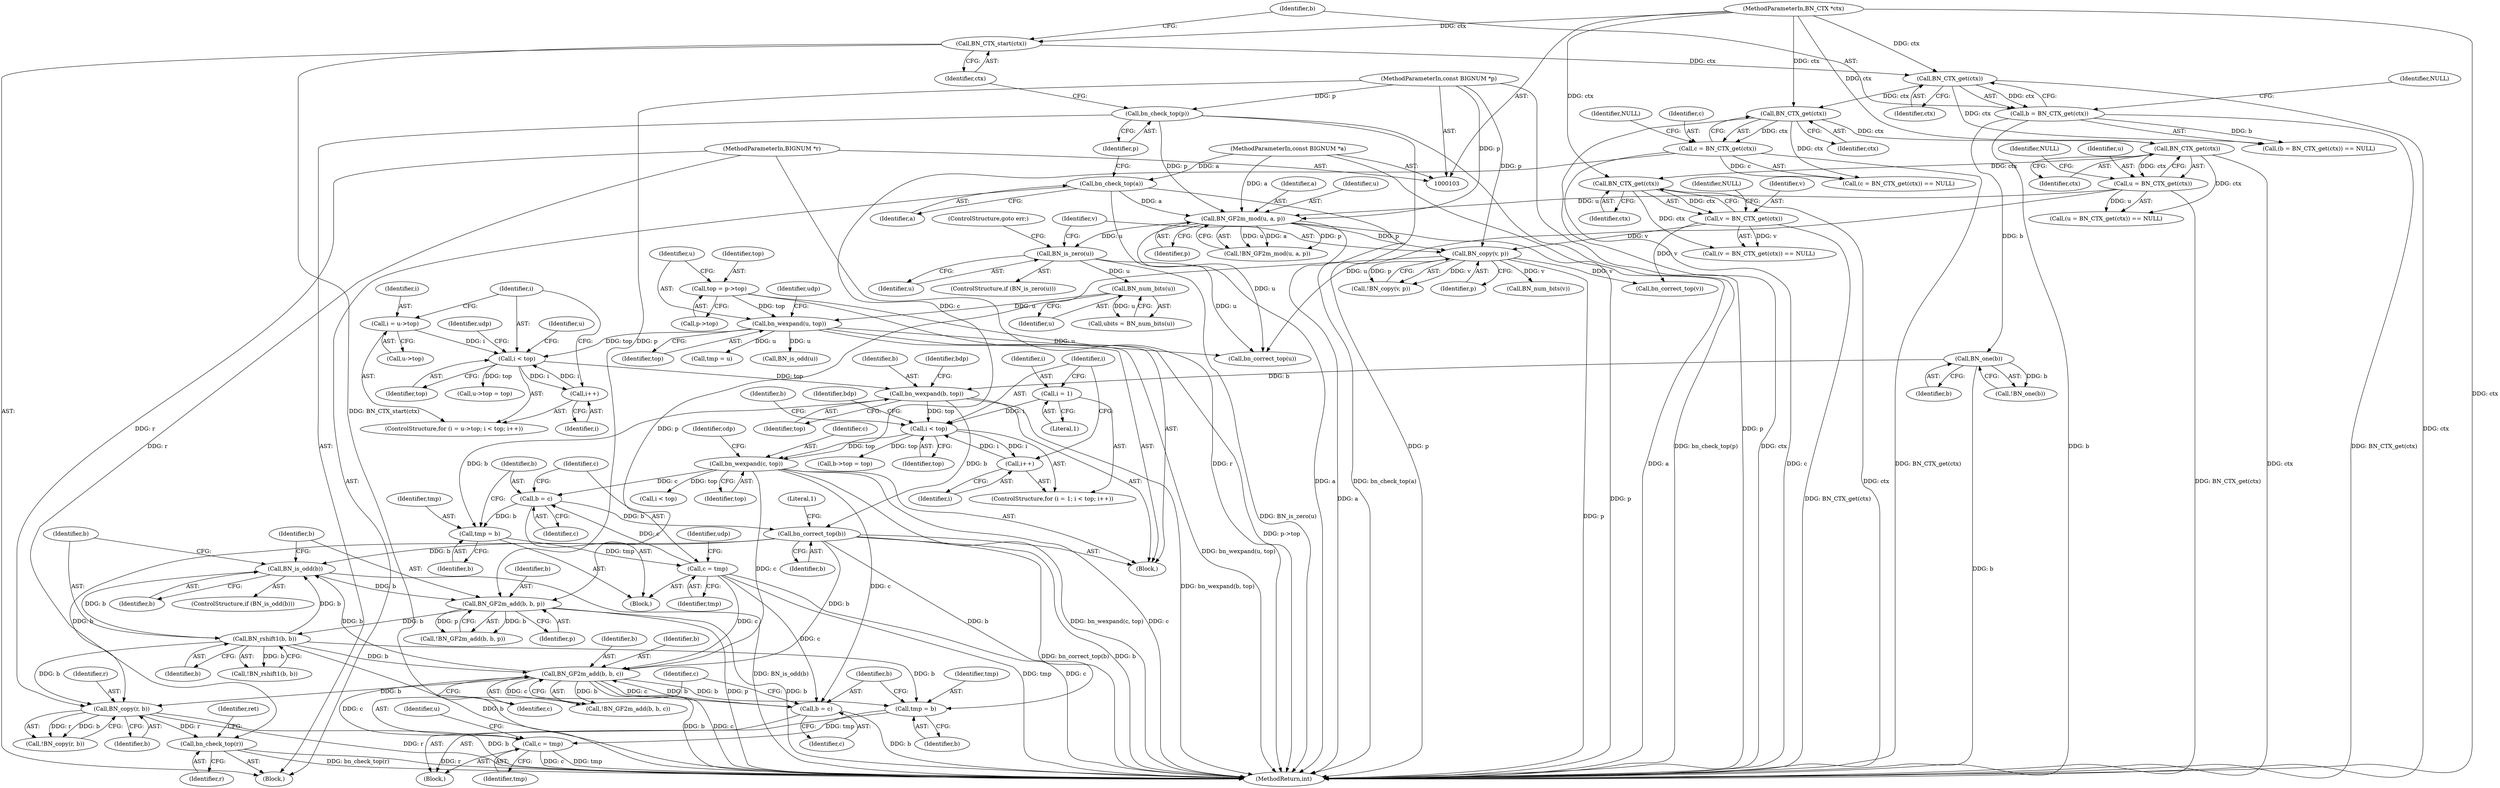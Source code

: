 digraph "1_openssl_4924b37ee01f71ae19c94a8934b80eeb2f677932@pointer" {
"1000641" [label="(Call,bn_check_top(r))"];
"1000637" [label="(Call,BN_copy(r, b))"];
"1000104" [label="(MethodParameterIn,BIGNUM *r)"];
"1000587" [label="(Call,BN_rshift1(b, b))"];
"1000580" [label="(Call,BN_GF2m_add(b, b, p))"];
"1000575" [label="(Call,BN_is_odd(b))"];
"1000630" [label="(Call,BN_GF2m_add(b, b, c))"];
"1000554" [label="(Call,bn_correct_top(b))"];
"1000239" [label="(Call,bn_wexpand(b, top))"];
"1000184" [label="(Call,BN_one(b))"];
"1000135" [label="(Call,b = BN_CTX_get(ctx))"];
"1000137" [label="(Call,BN_CTX_get(ctx))"];
"1000131" [label="(Call,BN_CTX_start(ctx))"];
"1000107" [label="(MethodParameterIn,BN_CTX *ctx)"];
"1000224" [label="(Call,i < top)"];
"1000227" [label="(Call,i++)"];
"1000219" [label="(Call,i = u->top)"];
"1000210" [label="(Call,bn_wexpand(u, top))"];
"1000193" [label="(Call,BN_num_bits(u))"];
"1000173" [label="(Call,BN_is_zero(u))"];
"1000167" [label="(Call,BN_GF2m_mod(u, a, p))"];
"1000151" [label="(Call,u = BN_CTX_get(ctx))"];
"1000153" [label="(Call,BN_CTX_get(ctx))"];
"1000145" [label="(Call,BN_CTX_get(ctx))"];
"1000127" [label="(Call,bn_check_top(a))"];
"1000105" [label="(MethodParameterIn,const BIGNUM *a)"];
"1000129" [label="(Call,bn_check_top(p))"];
"1000106" [label="(MethodParameterIn,const BIGNUM *p)"];
"1000201" [label="(Call,top = p->top)"];
"1000474" [label="(Call,b = c)"];
"1000271" [label="(Call,bn_wexpand(c, top))"];
"1000143" [label="(Call,c = BN_CTX_get(ctx))"];
"1000256" [label="(Call,i < top)"];
"1000259" [label="(Call,i++)"];
"1000253" [label="(Call,i = 1)"];
"1000477" [label="(Call,c = tmp)"];
"1000471" [label="(Call,tmp = b)"];
"1000615" [label="(Call,b = c)"];
"1000618" [label="(Call,c = tmp)"];
"1000612" [label="(Call,tmp = b)"];
"1000178" [label="(Call,BN_copy(v, p))"];
"1000159" [label="(Call,v = BN_CTX_get(ctx))"];
"1000161" [label="(Call,BN_CTX_get(ctx))"];
"1000135" [label="(Call,b = BN_CTX_get(ctx))"];
"1000624" [label="(Identifier,u)"];
"1000219" [label="(Call,i = u->top)"];
"1000263" [label="(Identifier,bdp)"];
"1000612" [label="(Call,tmp = b)"];
"1000150" [label="(Call,(u = BN_CTX_get(ctx)) == NULL)"];
"1000644" [label="(Identifier,ret)"];
"1000272" [label="(Identifier,c)"];
"1000191" [label="(Call,ubits = BN_num_bits(u))"];
"1000478" [label="(Identifier,c)"];
"1000163" [label="(Identifier,NULL)"];
"1000655" [label="(MethodReturn,int)"];
"1000161" [label="(Call,BN_CTX_get(ctx))"];
"1000257" [label="(Identifier,i)"];
"1000639" [label="(Identifier,b)"];
"1000618" [label="(Call,c = tmp)"];
"1000266" [label="(Call,b->top = top)"];
"1000179" [label="(Identifier,v)"];
"1000107" [label="(MethodParameterIn,BN_CTX *ctx)"];
"1000143" [label="(Call,c = BN_CTX_get(ctx))"];
"1000473" [label="(Identifier,b)"];
"1000275" [label="(Identifier,cdp)"];
"1000154" [label="(Identifier,ctx)"];
"1000254" [label="(Identifier,i)"];
"1000134" [label="(Call,(b = BN_CTX_get(ctx)) == NULL)"];
"1000471" [label="(Call,tmp = b)"];
"1000576" [label="(Identifier,b)"];
"1000239" [label="(Call,bn_wexpand(b, top))"];
"1000614" [label="(Identifier,b)"];
"1000172" [label="(ControlStructure,if (BN_is_zero(u)))"];
"1000582" [label="(Identifier,b)"];
"1000587" [label="(Call,BN_rshift1(b, b))"];
"1000147" [label="(Identifier,NULL)"];
"1000183" [label="(Call,!BN_one(b))"];
"1000212" [label="(Identifier,top)"];
"1000479" [label="(Identifier,tmp)"];
"1000228" [label="(Identifier,i)"];
"1000580" [label="(Call,BN_GF2m_add(b, b, p))"];
"1000185" [label="(Identifier,b)"];
"1000166" [label="(Call,!BN_GF2m_mod(u, a, p))"];
"1000613" [label="(Identifier,tmp)"];
"1000104" [label="(MethodParameterIn,BIGNUM *r)"];
"1000243" [label="(Identifier,bdp)"];
"1000475" [label="(Identifier,b)"];
"1000142" [label="(Call,(c = BN_CTX_get(ctx)) == NULL)"];
"1000127" [label="(Call,bn_check_top(a))"];
"1000132" [label="(Identifier,ctx)"];
"1000636" [label="(Call,!BN_copy(r, b))"];
"1000177" [label="(Call,!BN_copy(v, p))"];
"1000620" [label="(Identifier,tmp)"];
"1000211" [label="(Identifier,u)"];
"1000203" [label="(Call,p->top)"];
"1000555" [label="(Identifier,b)"];
"1000170" [label="(Identifier,p)"];
"1000236" [label="(Identifier,u)"];
"1000574" [label="(ControlStructure,if (BN_is_odd(b)))"];
"1000283" [label="(Call,i < top)"];
"1000167" [label="(Call,BN_GF2m_mod(u, a, p))"];
"1000131" [label="(Call,BN_CTX_start(ctx))"];
"1000174" [label="(Identifier,u)"];
"1000617" [label="(Identifier,c)"];
"1000260" [label="(Identifier,i)"];
"1000184" [label="(Call,BN_one(b))"];
"1000588" [label="(Identifier,b)"];
"1000575" [label="(Call,BN_is_odd(b))"];
"1000151" [label="(Call,u = BN_CTX_get(ctx))"];
"1000452" [label="(Block,)"];
"1000259" [label="(Call,i++)"];
"1000557" [label="(Literal,1)"];
"1000139" [label="(Identifier,NULL)"];
"1000221" [label="(Call,u->top)"];
"1000231" [label="(Identifier,udp)"];
"1000474" [label="(Call,b = c)"];
"1000579" [label="(Call,!BN_GF2m_add(b, b, p))"];
"1000160" [label="(Identifier,v)"];
"1000630" [label="(Call,BN_GF2m_add(b, b, c))"];
"1000240" [label="(Identifier,b)"];
"1000268" [label="(Identifier,b)"];
"1000224" [label="(Call,i < top)"];
"1000589" [label="(Identifier,b)"];
"1000138" [label="(Identifier,ctx)"];
"1000129" [label="(Call,bn_check_top(p))"];
"1000128" [label="(Identifier,a)"];
"1000158" [label="(Call,(v = BN_CTX_get(ctx)) == NULL)"];
"1000615" [label="(Call,b = c)"];
"1000225" [label="(Identifier,i)"];
"1000201" [label="(Call,top = p->top)"];
"1000481" [label="(Identifier,udp)"];
"1000619" [label="(Identifier,c)"];
"1000130" [label="(Identifier,p)"];
"1000169" [label="(Identifier,a)"];
"1000641" [label="(Call,bn_check_top(r))"];
"1000642" [label="(Identifier,r)"];
"1000256" [label="(Call,i < top)"];
"1000136" [label="(Identifier,b)"];
"1000168" [label="(Identifier,u)"];
"1000648" [label="(Call,bn_correct_top(u))"];
"1000188" [label="(Block,)"];
"1000472" [label="(Identifier,tmp)"];
"1000159" [label="(Call,v = BN_CTX_get(ctx))"];
"1000583" [label="(Identifier,p)"];
"1000650" [label="(Call,bn_correct_top(v))"];
"1000477" [label="(Call,c = tmp)"];
"1000633" [label="(Identifier,c)"];
"1000220" [label="(Identifier,i)"];
"1000153" [label="(Call,BN_CTX_get(ctx))"];
"1000218" [label="(ControlStructure,for (i = u->top; i < top; i++))"];
"1000581" [label="(Identifier,b)"];
"1000180" [label="(Identifier,p)"];
"1000253" [label="(Call,i = 1)"];
"1000638" [label="(Identifier,r)"];
"1000586" [label="(Call,!BN_rshift1(b, b))"];
"1000144" [label="(Identifier,c)"];
"1000137" [label="(Call,BN_CTX_get(ctx))"];
"1000234" [label="(Call,u->top = top)"];
"1000476" [label="(Identifier,c)"];
"1000202" [label="(Identifier,top)"];
"1000198" [label="(Call,BN_num_bits(v))"];
"1000273" [label="(Identifier,top)"];
"1000146" [label="(Identifier,ctx)"];
"1000175" [label="(ControlStructure,goto err;)"];
"1000554" [label="(Call,bn_correct_top(b))"];
"1000162" [label="(Identifier,ctx)"];
"1000155" [label="(Identifier,NULL)"];
"1000194" [label="(Identifier,u)"];
"1000108" [label="(Block,)"];
"1000271" [label="(Call,bn_wexpand(c, top))"];
"1000214" [label="(Identifier,udp)"];
"1000616" [label="(Identifier,b)"];
"1000602" [label="(Block,)"];
"1000210" [label="(Call,bn_wexpand(u, top))"];
"1000258" [label="(Identifier,top)"];
"1000178" [label="(Call,BN_copy(v, p))"];
"1000632" [label="(Identifier,b)"];
"1000631" [label="(Identifier,b)"];
"1000462" [label="(Call,tmp = u)"];
"1000173" [label="(Call,BN_is_zero(u))"];
"1000241" [label="(Identifier,top)"];
"1000637" [label="(Call,BN_copy(r, b))"];
"1000227" [label="(Call,i++)"];
"1000145" [label="(Call,BN_CTX_get(ctx))"];
"1000193" [label="(Call,BN_num_bits(u))"];
"1000105" [label="(MethodParameterIn,const BIGNUM *a)"];
"1000561" [label="(Call,BN_is_odd(u))"];
"1000152" [label="(Identifier,u)"];
"1000252" [label="(ControlStructure,for (i = 1; i < top; i++))"];
"1000106" [label="(MethodParameterIn,const BIGNUM *p)"];
"1000226" [label="(Identifier,top)"];
"1000629" [label="(Call,!BN_GF2m_add(b, b, c))"];
"1000255" [label="(Literal,1)"];
"1000641" -> "1000108"  [label="AST: "];
"1000641" -> "1000642"  [label="CFG: "];
"1000642" -> "1000641"  [label="AST: "];
"1000644" -> "1000641"  [label="CFG: "];
"1000641" -> "1000655"  [label="DDG: bn_check_top(r)"];
"1000641" -> "1000655"  [label="DDG: r"];
"1000637" -> "1000641"  [label="DDG: r"];
"1000104" -> "1000641"  [label="DDG: r"];
"1000637" -> "1000636"  [label="AST: "];
"1000637" -> "1000639"  [label="CFG: "];
"1000638" -> "1000637"  [label="AST: "];
"1000639" -> "1000637"  [label="AST: "];
"1000636" -> "1000637"  [label="CFG: "];
"1000637" -> "1000655"  [label="DDG: r"];
"1000637" -> "1000655"  [label="DDG: b"];
"1000637" -> "1000636"  [label="DDG: r"];
"1000637" -> "1000636"  [label="DDG: b"];
"1000104" -> "1000637"  [label="DDG: r"];
"1000587" -> "1000637"  [label="DDG: b"];
"1000630" -> "1000637"  [label="DDG: b"];
"1000554" -> "1000637"  [label="DDG: b"];
"1000104" -> "1000103"  [label="AST: "];
"1000104" -> "1000655"  [label="DDG: r"];
"1000587" -> "1000586"  [label="AST: "];
"1000587" -> "1000589"  [label="CFG: "];
"1000588" -> "1000587"  [label="AST: "];
"1000589" -> "1000587"  [label="AST: "];
"1000586" -> "1000587"  [label="CFG: "];
"1000587" -> "1000655"  [label="DDG: b"];
"1000587" -> "1000575"  [label="DDG: b"];
"1000587" -> "1000586"  [label="DDG: b"];
"1000580" -> "1000587"  [label="DDG: b"];
"1000575" -> "1000587"  [label="DDG: b"];
"1000587" -> "1000612"  [label="DDG: b"];
"1000587" -> "1000630"  [label="DDG: b"];
"1000580" -> "1000579"  [label="AST: "];
"1000580" -> "1000583"  [label="CFG: "];
"1000581" -> "1000580"  [label="AST: "];
"1000582" -> "1000580"  [label="AST: "];
"1000583" -> "1000580"  [label="AST: "];
"1000579" -> "1000580"  [label="CFG: "];
"1000580" -> "1000655"  [label="DDG: p"];
"1000580" -> "1000655"  [label="DDG: b"];
"1000580" -> "1000579"  [label="DDG: b"];
"1000580" -> "1000579"  [label="DDG: p"];
"1000575" -> "1000580"  [label="DDG: b"];
"1000178" -> "1000580"  [label="DDG: p"];
"1000106" -> "1000580"  [label="DDG: p"];
"1000575" -> "1000574"  [label="AST: "];
"1000575" -> "1000576"  [label="CFG: "];
"1000576" -> "1000575"  [label="AST: "];
"1000581" -> "1000575"  [label="CFG: "];
"1000588" -> "1000575"  [label="CFG: "];
"1000575" -> "1000655"  [label="DDG: BN_is_odd(b)"];
"1000630" -> "1000575"  [label="DDG: b"];
"1000554" -> "1000575"  [label="DDG: b"];
"1000630" -> "1000629"  [label="AST: "];
"1000630" -> "1000633"  [label="CFG: "];
"1000631" -> "1000630"  [label="AST: "];
"1000632" -> "1000630"  [label="AST: "];
"1000633" -> "1000630"  [label="AST: "];
"1000629" -> "1000630"  [label="CFG: "];
"1000630" -> "1000655"  [label="DDG: b"];
"1000630" -> "1000655"  [label="DDG: c"];
"1000630" -> "1000612"  [label="DDG: b"];
"1000630" -> "1000615"  [label="DDG: c"];
"1000630" -> "1000629"  [label="DDG: b"];
"1000630" -> "1000629"  [label="DDG: c"];
"1000554" -> "1000630"  [label="DDG: b"];
"1000615" -> "1000630"  [label="DDG: b"];
"1000618" -> "1000630"  [label="DDG: c"];
"1000271" -> "1000630"  [label="DDG: c"];
"1000477" -> "1000630"  [label="DDG: c"];
"1000554" -> "1000188"  [label="AST: "];
"1000554" -> "1000555"  [label="CFG: "];
"1000555" -> "1000554"  [label="AST: "];
"1000557" -> "1000554"  [label="CFG: "];
"1000554" -> "1000655"  [label="DDG: bn_correct_top(b)"];
"1000554" -> "1000655"  [label="DDG: b"];
"1000239" -> "1000554"  [label="DDG: b"];
"1000474" -> "1000554"  [label="DDG: b"];
"1000554" -> "1000612"  [label="DDG: b"];
"1000239" -> "1000188"  [label="AST: "];
"1000239" -> "1000241"  [label="CFG: "];
"1000240" -> "1000239"  [label="AST: "];
"1000241" -> "1000239"  [label="AST: "];
"1000243" -> "1000239"  [label="CFG: "];
"1000239" -> "1000655"  [label="DDG: bn_wexpand(b, top)"];
"1000184" -> "1000239"  [label="DDG: b"];
"1000224" -> "1000239"  [label="DDG: top"];
"1000239" -> "1000256"  [label="DDG: top"];
"1000239" -> "1000471"  [label="DDG: b"];
"1000184" -> "1000183"  [label="AST: "];
"1000184" -> "1000185"  [label="CFG: "];
"1000185" -> "1000184"  [label="AST: "];
"1000183" -> "1000184"  [label="CFG: "];
"1000184" -> "1000655"  [label="DDG: b"];
"1000184" -> "1000183"  [label="DDG: b"];
"1000135" -> "1000184"  [label="DDG: b"];
"1000135" -> "1000134"  [label="AST: "];
"1000135" -> "1000137"  [label="CFG: "];
"1000136" -> "1000135"  [label="AST: "];
"1000137" -> "1000135"  [label="AST: "];
"1000139" -> "1000135"  [label="CFG: "];
"1000135" -> "1000655"  [label="DDG: b"];
"1000135" -> "1000655"  [label="DDG: BN_CTX_get(ctx)"];
"1000135" -> "1000134"  [label="DDG: b"];
"1000137" -> "1000135"  [label="DDG: ctx"];
"1000137" -> "1000138"  [label="CFG: "];
"1000138" -> "1000137"  [label="AST: "];
"1000137" -> "1000655"  [label="DDG: ctx"];
"1000137" -> "1000134"  [label="DDG: ctx"];
"1000131" -> "1000137"  [label="DDG: ctx"];
"1000107" -> "1000137"  [label="DDG: ctx"];
"1000137" -> "1000145"  [label="DDG: ctx"];
"1000131" -> "1000108"  [label="AST: "];
"1000131" -> "1000132"  [label="CFG: "];
"1000132" -> "1000131"  [label="AST: "];
"1000136" -> "1000131"  [label="CFG: "];
"1000131" -> "1000655"  [label="DDG: BN_CTX_start(ctx)"];
"1000107" -> "1000131"  [label="DDG: ctx"];
"1000107" -> "1000103"  [label="AST: "];
"1000107" -> "1000655"  [label="DDG: ctx"];
"1000107" -> "1000145"  [label="DDG: ctx"];
"1000107" -> "1000153"  [label="DDG: ctx"];
"1000107" -> "1000161"  [label="DDG: ctx"];
"1000224" -> "1000218"  [label="AST: "];
"1000224" -> "1000226"  [label="CFG: "];
"1000225" -> "1000224"  [label="AST: "];
"1000226" -> "1000224"  [label="AST: "];
"1000231" -> "1000224"  [label="CFG: "];
"1000236" -> "1000224"  [label="CFG: "];
"1000227" -> "1000224"  [label="DDG: i"];
"1000219" -> "1000224"  [label="DDG: i"];
"1000210" -> "1000224"  [label="DDG: top"];
"1000224" -> "1000227"  [label="DDG: i"];
"1000224" -> "1000234"  [label="DDG: top"];
"1000227" -> "1000218"  [label="AST: "];
"1000227" -> "1000228"  [label="CFG: "];
"1000228" -> "1000227"  [label="AST: "];
"1000225" -> "1000227"  [label="CFG: "];
"1000219" -> "1000218"  [label="AST: "];
"1000219" -> "1000221"  [label="CFG: "];
"1000220" -> "1000219"  [label="AST: "];
"1000221" -> "1000219"  [label="AST: "];
"1000225" -> "1000219"  [label="CFG: "];
"1000210" -> "1000188"  [label="AST: "];
"1000210" -> "1000212"  [label="CFG: "];
"1000211" -> "1000210"  [label="AST: "];
"1000212" -> "1000210"  [label="AST: "];
"1000214" -> "1000210"  [label="CFG: "];
"1000210" -> "1000655"  [label="DDG: bn_wexpand(u, top)"];
"1000193" -> "1000210"  [label="DDG: u"];
"1000201" -> "1000210"  [label="DDG: top"];
"1000210" -> "1000462"  [label="DDG: u"];
"1000210" -> "1000561"  [label="DDG: u"];
"1000210" -> "1000648"  [label="DDG: u"];
"1000193" -> "1000191"  [label="AST: "];
"1000193" -> "1000194"  [label="CFG: "];
"1000194" -> "1000193"  [label="AST: "];
"1000191" -> "1000193"  [label="CFG: "];
"1000193" -> "1000191"  [label="DDG: u"];
"1000173" -> "1000193"  [label="DDG: u"];
"1000173" -> "1000172"  [label="AST: "];
"1000173" -> "1000174"  [label="CFG: "];
"1000174" -> "1000173"  [label="AST: "];
"1000175" -> "1000173"  [label="CFG: "];
"1000179" -> "1000173"  [label="CFG: "];
"1000173" -> "1000655"  [label="DDG: BN_is_zero(u)"];
"1000167" -> "1000173"  [label="DDG: u"];
"1000173" -> "1000648"  [label="DDG: u"];
"1000167" -> "1000166"  [label="AST: "];
"1000167" -> "1000170"  [label="CFG: "];
"1000168" -> "1000167"  [label="AST: "];
"1000169" -> "1000167"  [label="AST: "];
"1000170" -> "1000167"  [label="AST: "];
"1000166" -> "1000167"  [label="CFG: "];
"1000167" -> "1000655"  [label="DDG: a"];
"1000167" -> "1000655"  [label="DDG: p"];
"1000167" -> "1000166"  [label="DDG: u"];
"1000167" -> "1000166"  [label="DDG: a"];
"1000167" -> "1000166"  [label="DDG: p"];
"1000151" -> "1000167"  [label="DDG: u"];
"1000127" -> "1000167"  [label="DDG: a"];
"1000105" -> "1000167"  [label="DDG: a"];
"1000129" -> "1000167"  [label="DDG: p"];
"1000106" -> "1000167"  [label="DDG: p"];
"1000167" -> "1000178"  [label="DDG: p"];
"1000167" -> "1000648"  [label="DDG: u"];
"1000151" -> "1000150"  [label="AST: "];
"1000151" -> "1000153"  [label="CFG: "];
"1000152" -> "1000151"  [label="AST: "];
"1000153" -> "1000151"  [label="AST: "];
"1000155" -> "1000151"  [label="CFG: "];
"1000151" -> "1000655"  [label="DDG: BN_CTX_get(ctx)"];
"1000151" -> "1000150"  [label="DDG: u"];
"1000153" -> "1000151"  [label="DDG: ctx"];
"1000151" -> "1000648"  [label="DDG: u"];
"1000153" -> "1000154"  [label="CFG: "];
"1000154" -> "1000153"  [label="AST: "];
"1000153" -> "1000655"  [label="DDG: ctx"];
"1000153" -> "1000150"  [label="DDG: ctx"];
"1000145" -> "1000153"  [label="DDG: ctx"];
"1000153" -> "1000161"  [label="DDG: ctx"];
"1000145" -> "1000143"  [label="AST: "];
"1000145" -> "1000146"  [label="CFG: "];
"1000146" -> "1000145"  [label="AST: "];
"1000143" -> "1000145"  [label="CFG: "];
"1000145" -> "1000655"  [label="DDG: ctx"];
"1000145" -> "1000142"  [label="DDG: ctx"];
"1000145" -> "1000143"  [label="DDG: ctx"];
"1000127" -> "1000108"  [label="AST: "];
"1000127" -> "1000128"  [label="CFG: "];
"1000128" -> "1000127"  [label="AST: "];
"1000130" -> "1000127"  [label="CFG: "];
"1000127" -> "1000655"  [label="DDG: bn_check_top(a)"];
"1000127" -> "1000655"  [label="DDG: a"];
"1000105" -> "1000127"  [label="DDG: a"];
"1000105" -> "1000103"  [label="AST: "];
"1000105" -> "1000655"  [label="DDG: a"];
"1000129" -> "1000108"  [label="AST: "];
"1000129" -> "1000130"  [label="CFG: "];
"1000130" -> "1000129"  [label="AST: "];
"1000132" -> "1000129"  [label="CFG: "];
"1000129" -> "1000655"  [label="DDG: p"];
"1000129" -> "1000655"  [label="DDG: bn_check_top(p)"];
"1000106" -> "1000129"  [label="DDG: p"];
"1000106" -> "1000103"  [label="AST: "];
"1000106" -> "1000655"  [label="DDG: p"];
"1000106" -> "1000178"  [label="DDG: p"];
"1000201" -> "1000188"  [label="AST: "];
"1000201" -> "1000203"  [label="CFG: "];
"1000202" -> "1000201"  [label="AST: "];
"1000203" -> "1000201"  [label="AST: "];
"1000211" -> "1000201"  [label="CFG: "];
"1000201" -> "1000655"  [label="DDG: p->top"];
"1000474" -> "1000452"  [label="AST: "];
"1000474" -> "1000476"  [label="CFG: "];
"1000475" -> "1000474"  [label="AST: "];
"1000476" -> "1000474"  [label="AST: "];
"1000478" -> "1000474"  [label="CFG: "];
"1000474" -> "1000471"  [label="DDG: b"];
"1000271" -> "1000474"  [label="DDG: c"];
"1000477" -> "1000474"  [label="DDG: c"];
"1000271" -> "1000188"  [label="AST: "];
"1000271" -> "1000273"  [label="CFG: "];
"1000272" -> "1000271"  [label="AST: "];
"1000273" -> "1000271"  [label="AST: "];
"1000275" -> "1000271"  [label="CFG: "];
"1000271" -> "1000655"  [label="DDG: c"];
"1000271" -> "1000655"  [label="DDG: bn_wexpand(c, top)"];
"1000143" -> "1000271"  [label="DDG: c"];
"1000256" -> "1000271"  [label="DDG: top"];
"1000271" -> "1000283"  [label="DDG: top"];
"1000271" -> "1000615"  [label="DDG: c"];
"1000143" -> "1000142"  [label="AST: "];
"1000144" -> "1000143"  [label="AST: "];
"1000147" -> "1000143"  [label="CFG: "];
"1000143" -> "1000655"  [label="DDG: c"];
"1000143" -> "1000655"  [label="DDG: BN_CTX_get(ctx)"];
"1000143" -> "1000142"  [label="DDG: c"];
"1000256" -> "1000252"  [label="AST: "];
"1000256" -> "1000258"  [label="CFG: "];
"1000257" -> "1000256"  [label="AST: "];
"1000258" -> "1000256"  [label="AST: "];
"1000263" -> "1000256"  [label="CFG: "];
"1000268" -> "1000256"  [label="CFG: "];
"1000259" -> "1000256"  [label="DDG: i"];
"1000253" -> "1000256"  [label="DDG: i"];
"1000256" -> "1000259"  [label="DDG: i"];
"1000256" -> "1000266"  [label="DDG: top"];
"1000259" -> "1000252"  [label="AST: "];
"1000259" -> "1000260"  [label="CFG: "];
"1000260" -> "1000259"  [label="AST: "];
"1000257" -> "1000259"  [label="CFG: "];
"1000253" -> "1000252"  [label="AST: "];
"1000253" -> "1000255"  [label="CFG: "];
"1000254" -> "1000253"  [label="AST: "];
"1000255" -> "1000253"  [label="AST: "];
"1000257" -> "1000253"  [label="CFG: "];
"1000477" -> "1000452"  [label="AST: "];
"1000477" -> "1000479"  [label="CFG: "];
"1000478" -> "1000477"  [label="AST: "];
"1000479" -> "1000477"  [label="AST: "];
"1000481" -> "1000477"  [label="CFG: "];
"1000477" -> "1000655"  [label="DDG: tmp"];
"1000477" -> "1000655"  [label="DDG: c"];
"1000471" -> "1000477"  [label="DDG: tmp"];
"1000477" -> "1000615"  [label="DDG: c"];
"1000471" -> "1000452"  [label="AST: "];
"1000471" -> "1000473"  [label="CFG: "];
"1000472" -> "1000471"  [label="AST: "];
"1000473" -> "1000471"  [label="AST: "];
"1000475" -> "1000471"  [label="CFG: "];
"1000615" -> "1000602"  [label="AST: "];
"1000615" -> "1000617"  [label="CFG: "];
"1000616" -> "1000615"  [label="AST: "];
"1000617" -> "1000615"  [label="AST: "];
"1000619" -> "1000615"  [label="CFG: "];
"1000615" -> "1000655"  [label="DDG: b"];
"1000618" -> "1000602"  [label="AST: "];
"1000618" -> "1000620"  [label="CFG: "];
"1000619" -> "1000618"  [label="AST: "];
"1000620" -> "1000618"  [label="AST: "];
"1000624" -> "1000618"  [label="CFG: "];
"1000618" -> "1000655"  [label="DDG: c"];
"1000618" -> "1000655"  [label="DDG: tmp"];
"1000612" -> "1000618"  [label="DDG: tmp"];
"1000612" -> "1000602"  [label="AST: "];
"1000612" -> "1000614"  [label="CFG: "];
"1000613" -> "1000612"  [label="AST: "];
"1000614" -> "1000612"  [label="AST: "];
"1000616" -> "1000612"  [label="CFG: "];
"1000178" -> "1000177"  [label="AST: "];
"1000178" -> "1000180"  [label="CFG: "];
"1000179" -> "1000178"  [label="AST: "];
"1000180" -> "1000178"  [label="AST: "];
"1000177" -> "1000178"  [label="CFG: "];
"1000178" -> "1000655"  [label="DDG: p"];
"1000178" -> "1000177"  [label="DDG: v"];
"1000178" -> "1000177"  [label="DDG: p"];
"1000159" -> "1000178"  [label="DDG: v"];
"1000178" -> "1000198"  [label="DDG: v"];
"1000178" -> "1000650"  [label="DDG: v"];
"1000159" -> "1000158"  [label="AST: "];
"1000159" -> "1000161"  [label="CFG: "];
"1000160" -> "1000159"  [label="AST: "];
"1000161" -> "1000159"  [label="AST: "];
"1000163" -> "1000159"  [label="CFG: "];
"1000159" -> "1000655"  [label="DDG: BN_CTX_get(ctx)"];
"1000159" -> "1000158"  [label="DDG: v"];
"1000161" -> "1000159"  [label="DDG: ctx"];
"1000159" -> "1000650"  [label="DDG: v"];
"1000161" -> "1000162"  [label="CFG: "];
"1000162" -> "1000161"  [label="AST: "];
"1000161" -> "1000655"  [label="DDG: ctx"];
"1000161" -> "1000158"  [label="DDG: ctx"];
}
